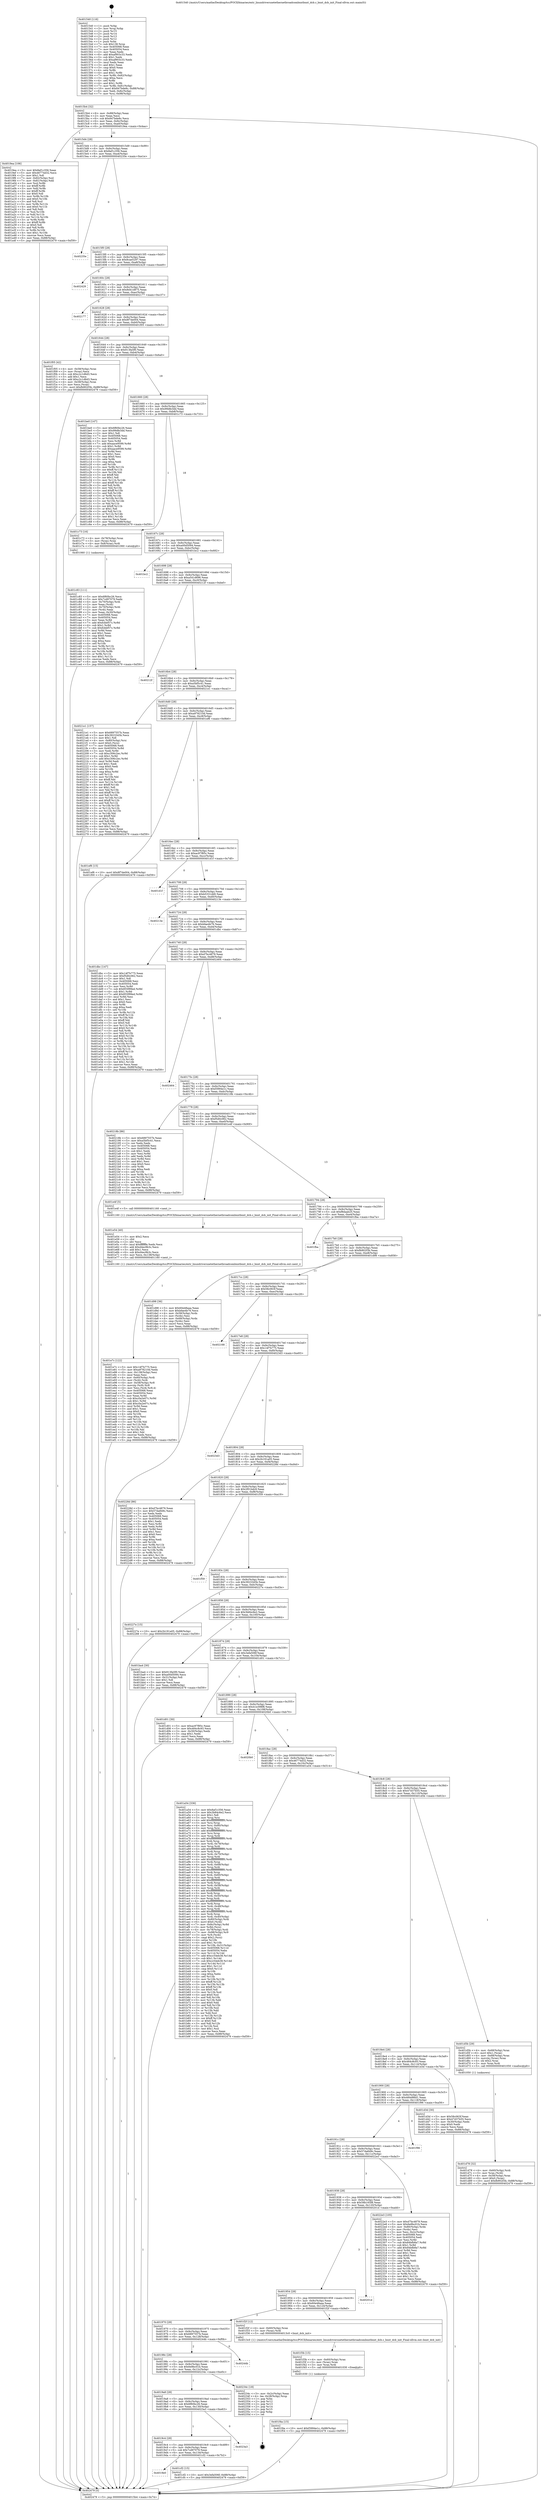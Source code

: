 digraph "0x401540" {
  label = "0x401540 (/mnt/c/Users/mathe/Desktop/tcc/POCII/binaries/extr_linuxdriversnetethernetbroadcombnxtbnxt_dcb.c_bnxt_dcb_init_Final-ollvm.out::main(0))"
  labelloc = "t"
  node[shape=record]

  Entry [label="",width=0.3,height=0.3,shape=circle,fillcolor=black,style=filled]
  "0x4015b4" [label="{
     0x4015b4 [32]\l
     | [instrs]\l
     &nbsp;&nbsp;0x4015b4 \<+6\>: mov -0x88(%rbp),%eax\l
     &nbsp;&nbsp;0x4015ba \<+2\>: mov %eax,%ecx\l
     &nbsp;&nbsp;0x4015bc \<+6\>: sub $0x847bde8c,%ecx\l
     &nbsp;&nbsp;0x4015c2 \<+6\>: mov %eax,-0x9c(%rbp)\l
     &nbsp;&nbsp;0x4015c8 \<+6\>: mov %ecx,-0xa0(%rbp)\l
     &nbsp;&nbsp;0x4015ce \<+6\>: je 00000000004019ea \<main+0x4aa\>\l
  }"]
  "0x4019ea" [label="{
     0x4019ea [106]\l
     | [instrs]\l
     &nbsp;&nbsp;0x4019ea \<+5\>: mov $0x8af1c356,%eax\l
     &nbsp;&nbsp;0x4019ef \<+5\>: mov $0x46774d32,%ecx\l
     &nbsp;&nbsp;0x4019f4 \<+2\>: mov $0x1,%dl\l
     &nbsp;&nbsp;0x4019f6 \<+7\>: mov -0x82(%rbp),%sil\l
     &nbsp;&nbsp;0x4019fd \<+7\>: mov -0x81(%rbp),%dil\l
     &nbsp;&nbsp;0x401a04 \<+3\>: mov %sil,%r8b\l
     &nbsp;&nbsp;0x401a07 \<+4\>: xor $0xff,%r8b\l
     &nbsp;&nbsp;0x401a0b \<+3\>: mov %dil,%r9b\l
     &nbsp;&nbsp;0x401a0e \<+4\>: xor $0xff,%r9b\l
     &nbsp;&nbsp;0x401a12 \<+3\>: xor $0x0,%dl\l
     &nbsp;&nbsp;0x401a15 \<+3\>: mov %r8b,%r10b\l
     &nbsp;&nbsp;0x401a18 \<+4\>: and $0x0,%r10b\l
     &nbsp;&nbsp;0x401a1c \<+3\>: and %dl,%sil\l
     &nbsp;&nbsp;0x401a1f \<+3\>: mov %r9b,%r11b\l
     &nbsp;&nbsp;0x401a22 \<+4\>: and $0x0,%r11b\l
     &nbsp;&nbsp;0x401a26 \<+3\>: and %dl,%dil\l
     &nbsp;&nbsp;0x401a29 \<+3\>: or %sil,%r10b\l
     &nbsp;&nbsp;0x401a2c \<+3\>: or %dil,%r11b\l
     &nbsp;&nbsp;0x401a2f \<+3\>: xor %r11b,%r10b\l
     &nbsp;&nbsp;0x401a32 \<+3\>: or %r9b,%r8b\l
     &nbsp;&nbsp;0x401a35 \<+4\>: xor $0xff,%r8b\l
     &nbsp;&nbsp;0x401a39 \<+3\>: or $0x0,%dl\l
     &nbsp;&nbsp;0x401a3c \<+3\>: and %dl,%r8b\l
     &nbsp;&nbsp;0x401a3f \<+3\>: or %r8b,%r10b\l
     &nbsp;&nbsp;0x401a42 \<+4\>: test $0x1,%r10b\l
     &nbsp;&nbsp;0x401a46 \<+3\>: cmovne %ecx,%eax\l
     &nbsp;&nbsp;0x401a49 \<+6\>: mov %eax,-0x88(%rbp)\l
     &nbsp;&nbsp;0x401a4f \<+5\>: jmp 0000000000402479 \<main+0xf39\>\l
  }"]
  "0x4015d4" [label="{
     0x4015d4 [28]\l
     | [instrs]\l
     &nbsp;&nbsp;0x4015d4 \<+5\>: jmp 00000000004015d9 \<main+0x99\>\l
     &nbsp;&nbsp;0x4015d9 \<+6\>: mov -0x9c(%rbp),%eax\l
     &nbsp;&nbsp;0x4015df \<+5\>: sub $0x8af1c356,%eax\l
     &nbsp;&nbsp;0x4015e4 \<+6\>: mov %eax,-0xa4(%rbp)\l
     &nbsp;&nbsp;0x4015ea \<+6\>: je 000000000040235e \<main+0xe1e\>\l
  }"]
  "0x402479" [label="{
     0x402479 [5]\l
     | [instrs]\l
     &nbsp;&nbsp;0x402479 \<+5\>: jmp 00000000004015b4 \<main+0x74\>\l
  }"]
  "0x401540" [label="{
     0x401540 [116]\l
     | [instrs]\l
     &nbsp;&nbsp;0x401540 \<+1\>: push %rbp\l
     &nbsp;&nbsp;0x401541 \<+3\>: mov %rsp,%rbp\l
     &nbsp;&nbsp;0x401544 \<+2\>: push %r15\l
     &nbsp;&nbsp;0x401546 \<+2\>: push %r14\l
     &nbsp;&nbsp;0x401548 \<+2\>: push %r13\l
     &nbsp;&nbsp;0x40154a \<+2\>: push %r12\l
     &nbsp;&nbsp;0x40154c \<+1\>: push %rbx\l
     &nbsp;&nbsp;0x40154d \<+7\>: sub $0x138,%rsp\l
     &nbsp;&nbsp;0x401554 \<+7\>: mov 0x405068,%eax\l
     &nbsp;&nbsp;0x40155b \<+7\>: mov 0x405054,%ecx\l
     &nbsp;&nbsp;0x401562 \<+2\>: mov %eax,%edx\l
     &nbsp;&nbsp;0x401564 \<+6\>: add $0xaf903c33,%edx\l
     &nbsp;&nbsp;0x40156a \<+3\>: sub $0x1,%edx\l
     &nbsp;&nbsp;0x40156d \<+6\>: sub $0xaf903c33,%edx\l
     &nbsp;&nbsp;0x401573 \<+3\>: imul %edx,%eax\l
     &nbsp;&nbsp;0x401576 \<+3\>: and $0x1,%eax\l
     &nbsp;&nbsp;0x401579 \<+3\>: cmp $0x0,%eax\l
     &nbsp;&nbsp;0x40157c \<+4\>: sete %r8b\l
     &nbsp;&nbsp;0x401580 \<+4\>: and $0x1,%r8b\l
     &nbsp;&nbsp;0x401584 \<+7\>: mov %r8b,-0x82(%rbp)\l
     &nbsp;&nbsp;0x40158b \<+3\>: cmp $0xa,%ecx\l
     &nbsp;&nbsp;0x40158e \<+4\>: setl %r8b\l
     &nbsp;&nbsp;0x401592 \<+4\>: and $0x1,%r8b\l
     &nbsp;&nbsp;0x401596 \<+7\>: mov %r8b,-0x81(%rbp)\l
     &nbsp;&nbsp;0x40159d \<+10\>: movl $0x847bde8c,-0x88(%rbp)\l
     &nbsp;&nbsp;0x4015a7 \<+6\>: mov %edi,-0x8c(%rbp)\l
     &nbsp;&nbsp;0x4015ad \<+7\>: mov %rsi,-0x98(%rbp)\l
  }"]
  Exit [label="",width=0.3,height=0.3,shape=circle,fillcolor=black,style=filled,peripheries=2]
  "0x40235e" [label="{
     0x40235e\l
  }", style=dashed]
  "0x4015f0" [label="{
     0x4015f0 [28]\l
     | [instrs]\l
     &nbsp;&nbsp;0x4015f0 \<+5\>: jmp 00000000004015f5 \<main+0xb5\>\l
     &nbsp;&nbsp;0x4015f5 \<+6\>: mov -0x9c(%rbp),%eax\l
     &nbsp;&nbsp;0x4015fb \<+5\>: sub $0x8cae5297,%eax\l
     &nbsp;&nbsp;0x401600 \<+6\>: mov %eax,-0xa8(%rbp)\l
     &nbsp;&nbsp;0x401606 \<+6\>: je 0000000000402429 \<main+0xee9\>\l
  }"]
  "0x401f4a" [label="{
     0x401f4a [15]\l
     | [instrs]\l
     &nbsp;&nbsp;0x401f4a \<+10\>: movl $0xf3994e1c,-0x88(%rbp)\l
     &nbsp;&nbsp;0x401f54 \<+5\>: jmp 0000000000402479 \<main+0xf39\>\l
  }"]
  "0x402429" [label="{
     0x402429\l
  }", style=dashed]
  "0x40160c" [label="{
     0x40160c [28]\l
     | [instrs]\l
     &nbsp;&nbsp;0x40160c \<+5\>: jmp 0000000000401611 \<main+0xd1\>\l
     &nbsp;&nbsp;0x401611 \<+6\>: mov -0x9c(%rbp),%eax\l
     &nbsp;&nbsp;0x401617 \<+5\>: sub $0x8d41d875,%eax\l
     &nbsp;&nbsp;0x40161c \<+6\>: mov %eax,-0xac(%rbp)\l
     &nbsp;&nbsp;0x401622 \<+6\>: je 0000000000402177 \<main+0xc37\>\l
  }"]
  "0x401f3b" [label="{
     0x401f3b [15]\l
     | [instrs]\l
     &nbsp;&nbsp;0x401f3b \<+4\>: mov -0x60(%rbp),%rax\l
     &nbsp;&nbsp;0x401f3f \<+3\>: mov (%rax),%rax\l
     &nbsp;&nbsp;0x401f42 \<+3\>: mov %rax,%rdi\l
     &nbsp;&nbsp;0x401f45 \<+5\>: call 0000000000401030 \<free@plt\>\l
     | [calls]\l
     &nbsp;&nbsp;0x401030 \{1\} (unknown)\l
  }"]
  "0x402177" [label="{
     0x402177\l
  }", style=dashed]
  "0x401628" [label="{
     0x401628 [28]\l
     | [instrs]\l
     &nbsp;&nbsp;0x401628 \<+5\>: jmp 000000000040162d \<main+0xed\>\l
     &nbsp;&nbsp;0x40162d \<+6\>: mov -0x9c(%rbp),%eax\l
     &nbsp;&nbsp;0x401633 \<+5\>: sub $0x8f7de004,%eax\l
     &nbsp;&nbsp;0x401638 \<+6\>: mov %eax,-0xb0(%rbp)\l
     &nbsp;&nbsp;0x40163e \<+6\>: je 0000000000401f05 \<main+0x9c5\>\l
  }"]
  "0x401e7c" [label="{
     0x401e7c [122]\l
     | [instrs]\l
     &nbsp;&nbsp;0x401e7c \<+5\>: mov $0x14f7b775,%ecx\l
     &nbsp;&nbsp;0x401e81 \<+5\>: mov $0xa978210d,%edx\l
     &nbsp;&nbsp;0x401e86 \<+6\>: mov -0x138(%rbp),%esi\l
     &nbsp;&nbsp;0x401e8c \<+3\>: imul %eax,%esi\l
     &nbsp;&nbsp;0x401e8f \<+4\>: mov -0x60(%rbp),%rdi\l
     &nbsp;&nbsp;0x401e93 \<+3\>: mov (%rdi),%rdi\l
     &nbsp;&nbsp;0x401e96 \<+4\>: mov -0x58(%rbp),%r8\l
     &nbsp;&nbsp;0x401e9a \<+3\>: movslq (%r8),%r8\l
     &nbsp;&nbsp;0x401e9d \<+4\>: mov %esi,(%rdi,%r8,4)\l
     &nbsp;&nbsp;0x401ea1 \<+7\>: mov 0x405068,%eax\l
     &nbsp;&nbsp;0x401ea8 \<+7\>: mov 0x405054,%esi\l
     &nbsp;&nbsp;0x401eaf \<+3\>: mov %eax,%r9d\l
     &nbsp;&nbsp;0x401eb2 \<+7\>: sub $0xc0a2e07c,%r9d\l
     &nbsp;&nbsp;0x401eb9 \<+4\>: sub $0x1,%r9d\l
     &nbsp;&nbsp;0x401ebd \<+7\>: add $0xc0a2e07c,%r9d\l
     &nbsp;&nbsp;0x401ec4 \<+4\>: imul %r9d,%eax\l
     &nbsp;&nbsp;0x401ec8 \<+3\>: and $0x1,%eax\l
     &nbsp;&nbsp;0x401ecb \<+3\>: cmp $0x0,%eax\l
     &nbsp;&nbsp;0x401ece \<+4\>: sete %r10b\l
     &nbsp;&nbsp;0x401ed2 \<+3\>: cmp $0xa,%esi\l
     &nbsp;&nbsp;0x401ed5 \<+4\>: setl %r11b\l
     &nbsp;&nbsp;0x401ed9 \<+3\>: mov %r10b,%bl\l
     &nbsp;&nbsp;0x401edc \<+3\>: and %r11b,%bl\l
     &nbsp;&nbsp;0x401edf \<+3\>: xor %r11b,%r10b\l
     &nbsp;&nbsp;0x401ee2 \<+3\>: or %r10b,%bl\l
     &nbsp;&nbsp;0x401ee5 \<+3\>: test $0x1,%bl\l
     &nbsp;&nbsp;0x401ee8 \<+3\>: cmovne %edx,%ecx\l
     &nbsp;&nbsp;0x401eeb \<+6\>: mov %ecx,-0x88(%rbp)\l
     &nbsp;&nbsp;0x401ef1 \<+5\>: jmp 0000000000402479 \<main+0xf39\>\l
  }"]
  "0x401f05" [label="{
     0x401f05 [42]\l
     | [instrs]\l
     &nbsp;&nbsp;0x401f05 \<+4\>: mov -0x58(%rbp),%rax\l
     &nbsp;&nbsp;0x401f09 \<+2\>: mov (%rax),%ecx\l
     &nbsp;&nbsp;0x401f0b \<+6\>: sub $0xc2c1d6d3,%ecx\l
     &nbsp;&nbsp;0x401f11 \<+3\>: add $0x1,%ecx\l
     &nbsp;&nbsp;0x401f14 \<+6\>: add $0xc2c1d6d3,%ecx\l
     &nbsp;&nbsp;0x401f1a \<+4\>: mov -0x58(%rbp),%rax\l
     &nbsp;&nbsp;0x401f1e \<+2\>: mov %ecx,(%rax)\l
     &nbsp;&nbsp;0x401f20 \<+10\>: movl $0xfb902f3b,-0x88(%rbp)\l
     &nbsp;&nbsp;0x401f2a \<+5\>: jmp 0000000000402479 \<main+0xf39\>\l
  }"]
  "0x401644" [label="{
     0x401644 [28]\l
     | [instrs]\l
     &nbsp;&nbsp;0x401644 \<+5\>: jmp 0000000000401649 \<main+0x109\>\l
     &nbsp;&nbsp;0x401649 \<+6\>: mov -0x9c(%rbp),%eax\l
     &nbsp;&nbsp;0x40164f \<+5\>: sub $0x913fa5f0,%eax\l
     &nbsp;&nbsp;0x401654 \<+6\>: mov %eax,-0xb4(%rbp)\l
     &nbsp;&nbsp;0x40165a \<+6\>: je 0000000000401be0 \<main+0x6a0\>\l
  }"]
  "0x401e54" [label="{
     0x401e54 [40]\l
     | [instrs]\l
     &nbsp;&nbsp;0x401e54 \<+5\>: mov $0x2,%ecx\l
     &nbsp;&nbsp;0x401e59 \<+1\>: cltd\l
     &nbsp;&nbsp;0x401e5a \<+2\>: idiv %ecx\l
     &nbsp;&nbsp;0x401e5c \<+6\>: imul $0xfffffffe,%edx,%ecx\l
     &nbsp;&nbsp;0x401e62 \<+6\>: add $0xd4ec9b3c,%ecx\l
     &nbsp;&nbsp;0x401e68 \<+3\>: add $0x1,%ecx\l
     &nbsp;&nbsp;0x401e6b \<+6\>: sub $0xd4ec9b3c,%ecx\l
     &nbsp;&nbsp;0x401e71 \<+6\>: mov %ecx,-0x138(%rbp)\l
     &nbsp;&nbsp;0x401e77 \<+5\>: call 0000000000401160 \<next_i\>\l
     | [calls]\l
     &nbsp;&nbsp;0x401160 \{1\} (/mnt/c/Users/mathe/Desktop/tcc/POCII/binaries/extr_linuxdriversnetethernetbroadcombnxtbnxt_dcb.c_bnxt_dcb_init_Final-ollvm.out::next_i)\l
  }"]
  "0x401be0" [label="{
     0x401be0 [147]\l
     | [instrs]\l
     &nbsp;&nbsp;0x401be0 \<+5\>: mov $0x6f60bc26,%eax\l
     &nbsp;&nbsp;0x401be5 \<+5\>: mov $0x99dfe3dd,%ecx\l
     &nbsp;&nbsp;0x401bea \<+2\>: mov $0x1,%dl\l
     &nbsp;&nbsp;0x401bec \<+7\>: mov 0x405068,%esi\l
     &nbsp;&nbsp;0x401bf3 \<+7\>: mov 0x405054,%edi\l
     &nbsp;&nbsp;0x401bfa \<+3\>: mov %esi,%r8d\l
     &nbsp;&nbsp;0x401bfd \<+7\>: add $0xaace9599,%r8d\l
     &nbsp;&nbsp;0x401c04 \<+4\>: sub $0x1,%r8d\l
     &nbsp;&nbsp;0x401c08 \<+7\>: sub $0xaace9599,%r8d\l
     &nbsp;&nbsp;0x401c0f \<+4\>: imul %r8d,%esi\l
     &nbsp;&nbsp;0x401c13 \<+3\>: and $0x1,%esi\l
     &nbsp;&nbsp;0x401c16 \<+3\>: cmp $0x0,%esi\l
     &nbsp;&nbsp;0x401c19 \<+4\>: sete %r9b\l
     &nbsp;&nbsp;0x401c1d \<+3\>: cmp $0xa,%edi\l
     &nbsp;&nbsp;0x401c20 \<+4\>: setl %r10b\l
     &nbsp;&nbsp;0x401c24 \<+3\>: mov %r9b,%r11b\l
     &nbsp;&nbsp;0x401c27 \<+4\>: xor $0xff,%r11b\l
     &nbsp;&nbsp;0x401c2b \<+3\>: mov %r10b,%bl\l
     &nbsp;&nbsp;0x401c2e \<+3\>: xor $0xff,%bl\l
     &nbsp;&nbsp;0x401c31 \<+3\>: xor $0x1,%dl\l
     &nbsp;&nbsp;0x401c34 \<+3\>: mov %r11b,%r14b\l
     &nbsp;&nbsp;0x401c37 \<+4\>: and $0xff,%r14b\l
     &nbsp;&nbsp;0x401c3b \<+3\>: and %dl,%r9b\l
     &nbsp;&nbsp;0x401c3e \<+3\>: mov %bl,%r15b\l
     &nbsp;&nbsp;0x401c41 \<+4\>: and $0xff,%r15b\l
     &nbsp;&nbsp;0x401c45 \<+3\>: and %dl,%r10b\l
     &nbsp;&nbsp;0x401c48 \<+3\>: or %r9b,%r14b\l
     &nbsp;&nbsp;0x401c4b \<+3\>: or %r10b,%r15b\l
     &nbsp;&nbsp;0x401c4e \<+3\>: xor %r15b,%r14b\l
     &nbsp;&nbsp;0x401c51 \<+3\>: or %bl,%r11b\l
     &nbsp;&nbsp;0x401c54 \<+4\>: xor $0xff,%r11b\l
     &nbsp;&nbsp;0x401c58 \<+3\>: or $0x1,%dl\l
     &nbsp;&nbsp;0x401c5b \<+3\>: and %dl,%r11b\l
     &nbsp;&nbsp;0x401c5e \<+3\>: or %r11b,%r14b\l
     &nbsp;&nbsp;0x401c61 \<+4\>: test $0x1,%r14b\l
     &nbsp;&nbsp;0x401c65 \<+3\>: cmovne %ecx,%eax\l
     &nbsp;&nbsp;0x401c68 \<+6\>: mov %eax,-0x88(%rbp)\l
     &nbsp;&nbsp;0x401c6e \<+5\>: jmp 0000000000402479 \<main+0xf39\>\l
  }"]
  "0x401660" [label="{
     0x401660 [28]\l
     | [instrs]\l
     &nbsp;&nbsp;0x401660 \<+5\>: jmp 0000000000401665 \<main+0x125\>\l
     &nbsp;&nbsp;0x401665 \<+6\>: mov -0x9c(%rbp),%eax\l
     &nbsp;&nbsp;0x40166b \<+5\>: sub $0x99dfe3dd,%eax\l
     &nbsp;&nbsp;0x401670 \<+6\>: mov %eax,-0xb8(%rbp)\l
     &nbsp;&nbsp;0x401676 \<+6\>: je 0000000000401c73 \<main+0x733\>\l
  }"]
  "0x401d78" [label="{
     0x401d78 [32]\l
     | [instrs]\l
     &nbsp;&nbsp;0x401d78 \<+4\>: mov -0x60(%rbp),%rdi\l
     &nbsp;&nbsp;0x401d7c \<+3\>: mov %rax,(%rdi)\l
     &nbsp;&nbsp;0x401d7f \<+4\>: mov -0x58(%rbp),%rax\l
     &nbsp;&nbsp;0x401d83 \<+6\>: movl $0x0,(%rax)\l
     &nbsp;&nbsp;0x401d89 \<+10\>: movl $0xfb902f3b,-0x88(%rbp)\l
     &nbsp;&nbsp;0x401d93 \<+5\>: jmp 0000000000402479 \<main+0xf39\>\l
  }"]
  "0x401c73" [label="{
     0x401c73 [16]\l
     | [instrs]\l
     &nbsp;&nbsp;0x401c73 \<+4\>: mov -0x78(%rbp),%rax\l
     &nbsp;&nbsp;0x401c77 \<+3\>: mov (%rax),%rax\l
     &nbsp;&nbsp;0x401c7a \<+4\>: mov 0x8(%rax),%rdi\l
     &nbsp;&nbsp;0x401c7e \<+5\>: call 0000000000401060 \<atoi@plt\>\l
     | [calls]\l
     &nbsp;&nbsp;0x401060 \{1\} (unknown)\l
  }"]
  "0x40167c" [label="{
     0x40167c [28]\l
     | [instrs]\l
     &nbsp;&nbsp;0x40167c \<+5\>: jmp 0000000000401681 \<main+0x141\>\l
     &nbsp;&nbsp;0x401681 \<+6\>: mov -0x9c(%rbp),%eax\l
     &nbsp;&nbsp;0x401687 \<+5\>: sub $0xa00d5094,%eax\l
     &nbsp;&nbsp;0x40168c \<+6\>: mov %eax,-0xbc(%rbp)\l
     &nbsp;&nbsp;0x401692 \<+6\>: je 0000000000401bc2 \<main+0x682\>\l
  }"]
  "0x4019e0" [label="{
     0x4019e0\l
  }", style=dashed]
  "0x401bc2" [label="{
     0x401bc2\l
  }", style=dashed]
  "0x401698" [label="{
     0x401698 [28]\l
     | [instrs]\l
     &nbsp;&nbsp;0x401698 \<+5\>: jmp 000000000040169d \<main+0x15d\>\l
     &nbsp;&nbsp;0x40169d \<+6\>: mov -0x9c(%rbp),%eax\l
     &nbsp;&nbsp;0x4016a3 \<+5\>: sub $0xa541d696,%eax\l
     &nbsp;&nbsp;0x4016a8 \<+6\>: mov %eax,-0xc0(%rbp)\l
     &nbsp;&nbsp;0x4016ae \<+6\>: je 000000000040212f \<main+0xbef\>\l
  }"]
  "0x401cf2" [label="{
     0x401cf2 [15]\l
     | [instrs]\l
     &nbsp;&nbsp;0x401cf2 \<+10\>: movl $0x3efa506f,-0x88(%rbp)\l
     &nbsp;&nbsp;0x401cfc \<+5\>: jmp 0000000000402479 \<main+0xf39\>\l
  }"]
  "0x40212f" [label="{
     0x40212f\l
  }", style=dashed]
  "0x4016b4" [label="{
     0x4016b4 [28]\l
     | [instrs]\l
     &nbsp;&nbsp;0x4016b4 \<+5\>: jmp 00000000004016b9 \<main+0x179\>\l
     &nbsp;&nbsp;0x4016b9 \<+6\>: mov -0x9c(%rbp),%eax\l
     &nbsp;&nbsp;0x4016bf \<+5\>: sub $0xa5bf5c41,%eax\l
     &nbsp;&nbsp;0x4016c4 \<+6\>: mov %eax,-0xc4(%rbp)\l
     &nbsp;&nbsp;0x4016ca \<+6\>: je 00000000004021e1 \<main+0xca1\>\l
  }"]
  "0x4019c4" [label="{
     0x4019c4 [28]\l
     | [instrs]\l
     &nbsp;&nbsp;0x4019c4 \<+5\>: jmp 00000000004019c9 \<main+0x489\>\l
     &nbsp;&nbsp;0x4019c9 \<+6\>: mov -0x9c(%rbp),%eax\l
     &nbsp;&nbsp;0x4019cf \<+5\>: sub $0x7cd97079,%eax\l
     &nbsp;&nbsp;0x4019d4 \<+6\>: mov %eax,-0x134(%rbp)\l
     &nbsp;&nbsp;0x4019da \<+6\>: je 0000000000401cf2 \<main+0x7b2\>\l
  }"]
  "0x4021e1" [label="{
     0x4021e1 [157]\l
     | [instrs]\l
     &nbsp;&nbsp;0x4021e1 \<+5\>: mov $0x6897557b,%eax\l
     &nbsp;&nbsp;0x4021e6 \<+5\>: mov $0x3923345b,%ecx\l
     &nbsp;&nbsp;0x4021eb \<+2\>: mov $0x1,%dl\l
     &nbsp;&nbsp;0x4021ed \<+4\>: mov -0x80(%rbp),%rsi\l
     &nbsp;&nbsp;0x4021f1 \<+6\>: movl $0x0,(%rsi)\l
     &nbsp;&nbsp;0x4021f7 \<+7\>: mov 0x405068,%edi\l
     &nbsp;&nbsp;0x4021fe \<+8\>: mov 0x405054,%r8d\l
     &nbsp;&nbsp;0x402206 \<+3\>: mov %edi,%r9d\l
     &nbsp;&nbsp;0x402209 \<+7\>: sub $0xc306c2ec,%r9d\l
     &nbsp;&nbsp;0x402210 \<+4\>: sub $0x1,%r9d\l
     &nbsp;&nbsp;0x402214 \<+7\>: add $0xc306c2ec,%r9d\l
     &nbsp;&nbsp;0x40221b \<+4\>: imul %r9d,%edi\l
     &nbsp;&nbsp;0x40221f \<+3\>: and $0x1,%edi\l
     &nbsp;&nbsp;0x402222 \<+3\>: cmp $0x0,%edi\l
     &nbsp;&nbsp;0x402225 \<+4\>: sete %r10b\l
     &nbsp;&nbsp;0x402229 \<+4\>: cmp $0xa,%r8d\l
     &nbsp;&nbsp;0x40222d \<+4\>: setl %r11b\l
     &nbsp;&nbsp;0x402231 \<+3\>: mov %r10b,%bl\l
     &nbsp;&nbsp;0x402234 \<+3\>: xor $0xff,%bl\l
     &nbsp;&nbsp;0x402237 \<+3\>: mov %r11b,%r14b\l
     &nbsp;&nbsp;0x40223a \<+4\>: xor $0xff,%r14b\l
     &nbsp;&nbsp;0x40223e \<+3\>: xor $0x1,%dl\l
     &nbsp;&nbsp;0x402241 \<+3\>: mov %bl,%r15b\l
     &nbsp;&nbsp;0x402244 \<+4\>: and $0xff,%r15b\l
     &nbsp;&nbsp;0x402248 \<+3\>: and %dl,%r10b\l
     &nbsp;&nbsp;0x40224b \<+3\>: mov %r14b,%r12b\l
     &nbsp;&nbsp;0x40224e \<+4\>: and $0xff,%r12b\l
     &nbsp;&nbsp;0x402252 \<+3\>: and %dl,%r11b\l
     &nbsp;&nbsp;0x402255 \<+3\>: or %r10b,%r15b\l
     &nbsp;&nbsp;0x402258 \<+3\>: or %r11b,%r12b\l
     &nbsp;&nbsp;0x40225b \<+3\>: xor %r12b,%r15b\l
     &nbsp;&nbsp;0x40225e \<+3\>: or %r14b,%bl\l
     &nbsp;&nbsp;0x402261 \<+3\>: xor $0xff,%bl\l
     &nbsp;&nbsp;0x402264 \<+3\>: or $0x1,%dl\l
     &nbsp;&nbsp;0x402267 \<+2\>: and %dl,%bl\l
     &nbsp;&nbsp;0x402269 \<+3\>: or %bl,%r15b\l
     &nbsp;&nbsp;0x40226c \<+4\>: test $0x1,%r15b\l
     &nbsp;&nbsp;0x402270 \<+3\>: cmovne %ecx,%eax\l
     &nbsp;&nbsp;0x402273 \<+6\>: mov %eax,-0x88(%rbp)\l
     &nbsp;&nbsp;0x402279 \<+5\>: jmp 0000000000402479 \<main+0xf39\>\l
  }"]
  "0x4016d0" [label="{
     0x4016d0 [28]\l
     | [instrs]\l
     &nbsp;&nbsp;0x4016d0 \<+5\>: jmp 00000000004016d5 \<main+0x195\>\l
     &nbsp;&nbsp;0x4016d5 \<+6\>: mov -0x9c(%rbp),%eax\l
     &nbsp;&nbsp;0x4016db \<+5\>: sub $0xa978210d,%eax\l
     &nbsp;&nbsp;0x4016e0 \<+6\>: mov %eax,-0xc8(%rbp)\l
     &nbsp;&nbsp;0x4016e6 \<+6\>: je 0000000000401ef6 \<main+0x9b6\>\l
  }"]
  "0x4023a3" [label="{
     0x4023a3\l
  }", style=dashed]
  "0x401ef6" [label="{
     0x401ef6 [15]\l
     | [instrs]\l
     &nbsp;&nbsp;0x401ef6 \<+10\>: movl $0x8f7de004,-0x88(%rbp)\l
     &nbsp;&nbsp;0x401f00 \<+5\>: jmp 0000000000402479 \<main+0xf39\>\l
  }"]
  "0x4016ec" [label="{
     0x4016ec [28]\l
     | [instrs]\l
     &nbsp;&nbsp;0x4016ec \<+5\>: jmp 00000000004016f1 \<main+0x1b1\>\l
     &nbsp;&nbsp;0x4016f1 \<+6\>: mov -0x9c(%rbp),%eax\l
     &nbsp;&nbsp;0x4016f7 \<+5\>: sub $0xac97f85c,%eax\l
     &nbsp;&nbsp;0x4016fc \<+6\>: mov %eax,-0xcc(%rbp)\l
     &nbsp;&nbsp;0x401702 \<+6\>: je 0000000000401d1f \<main+0x7df\>\l
  }"]
  "0x4019a8" [label="{
     0x4019a8 [28]\l
     | [instrs]\l
     &nbsp;&nbsp;0x4019a8 \<+5\>: jmp 00000000004019ad \<main+0x46d\>\l
     &nbsp;&nbsp;0x4019ad \<+6\>: mov -0x9c(%rbp),%eax\l
     &nbsp;&nbsp;0x4019b3 \<+5\>: sub $0x6f60bc26,%eax\l
     &nbsp;&nbsp;0x4019b8 \<+6\>: mov %eax,-0x130(%rbp)\l
     &nbsp;&nbsp;0x4019be \<+6\>: je 00000000004023a3 \<main+0xe63\>\l
  }"]
  "0x401d1f" [label="{
     0x401d1f\l
  }", style=dashed]
  "0x401708" [label="{
     0x401708 [28]\l
     | [instrs]\l
     &nbsp;&nbsp;0x401708 \<+5\>: jmp 000000000040170d \<main+0x1cd\>\l
     &nbsp;&nbsp;0x40170d \<+6\>: mov -0x9c(%rbp),%eax\l
     &nbsp;&nbsp;0x401713 \<+5\>: sub $0xb5331dd0,%eax\l
     &nbsp;&nbsp;0x401718 \<+6\>: mov %eax,-0xd0(%rbp)\l
     &nbsp;&nbsp;0x40171e \<+6\>: je 000000000040213e \<main+0xbfe\>\l
  }"]
  "0x40234c" [label="{
     0x40234c [18]\l
     | [instrs]\l
     &nbsp;&nbsp;0x40234c \<+3\>: mov -0x2c(%rbp),%eax\l
     &nbsp;&nbsp;0x40234f \<+4\>: lea -0x28(%rbp),%rsp\l
     &nbsp;&nbsp;0x402353 \<+1\>: pop %rbx\l
     &nbsp;&nbsp;0x402354 \<+2\>: pop %r12\l
     &nbsp;&nbsp;0x402356 \<+2\>: pop %r13\l
     &nbsp;&nbsp;0x402358 \<+2\>: pop %r14\l
     &nbsp;&nbsp;0x40235a \<+2\>: pop %r15\l
     &nbsp;&nbsp;0x40235c \<+1\>: pop %rbp\l
     &nbsp;&nbsp;0x40235d \<+1\>: ret\l
  }"]
  "0x40213e" [label="{
     0x40213e\l
  }", style=dashed]
  "0x401724" [label="{
     0x401724 [28]\l
     | [instrs]\l
     &nbsp;&nbsp;0x401724 \<+5\>: jmp 0000000000401729 \<main+0x1e9\>\l
     &nbsp;&nbsp;0x401729 \<+6\>: mov -0x9c(%rbp),%eax\l
     &nbsp;&nbsp;0x40172f \<+5\>: sub $0xbfae4b76,%eax\l
     &nbsp;&nbsp;0x401734 \<+6\>: mov %eax,-0xd4(%rbp)\l
     &nbsp;&nbsp;0x40173a \<+6\>: je 0000000000401dbc \<main+0x87c\>\l
  }"]
  "0x40198c" [label="{
     0x40198c [28]\l
     | [instrs]\l
     &nbsp;&nbsp;0x40198c \<+5\>: jmp 0000000000401991 \<main+0x451\>\l
     &nbsp;&nbsp;0x401991 \<+6\>: mov -0x9c(%rbp),%eax\l
     &nbsp;&nbsp;0x401997 \<+5\>: sub $0x6e9bc01b,%eax\l
     &nbsp;&nbsp;0x40199c \<+6\>: mov %eax,-0x12c(%rbp)\l
     &nbsp;&nbsp;0x4019a2 \<+6\>: je 000000000040234c \<main+0xe0c\>\l
  }"]
  "0x401dbc" [label="{
     0x401dbc [147]\l
     | [instrs]\l
     &nbsp;&nbsp;0x401dbc \<+5\>: mov $0x14f7b775,%eax\l
     &nbsp;&nbsp;0x401dc1 \<+5\>: mov $0xf5d0c062,%ecx\l
     &nbsp;&nbsp;0x401dc6 \<+2\>: mov $0x1,%dl\l
     &nbsp;&nbsp;0x401dc8 \<+7\>: mov 0x405068,%esi\l
     &nbsp;&nbsp;0x401dcf \<+7\>: mov 0x405054,%edi\l
     &nbsp;&nbsp;0x401dd6 \<+3\>: mov %esi,%r8d\l
     &nbsp;&nbsp;0x401dd9 \<+7\>: sub $0x855f99ed,%r8d\l
     &nbsp;&nbsp;0x401de0 \<+4\>: sub $0x1,%r8d\l
     &nbsp;&nbsp;0x401de4 \<+7\>: add $0x855f99ed,%r8d\l
     &nbsp;&nbsp;0x401deb \<+4\>: imul %r8d,%esi\l
     &nbsp;&nbsp;0x401def \<+3\>: and $0x1,%esi\l
     &nbsp;&nbsp;0x401df2 \<+3\>: cmp $0x0,%esi\l
     &nbsp;&nbsp;0x401df5 \<+4\>: sete %r9b\l
     &nbsp;&nbsp;0x401df9 \<+3\>: cmp $0xa,%edi\l
     &nbsp;&nbsp;0x401dfc \<+4\>: setl %r10b\l
     &nbsp;&nbsp;0x401e00 \<+3\>: mov %r9b,%r11b\l
     &nbsp;&nbsp;0x401e03 \<+4\>: xor $0xff,%r11b\l
     &nbsp;&nbsp;0x401e07 \<+3\>: mov %r10b,%bl\l
     &nbsp;&nbsp;0x401e0a \<+3\>: xor $0xff,%bl\l
     &nbsp;&nbsp;0x401e0d \<+3\>: xor $0x0,%dl\l
     &nbsp;&nbsp;0x401e10 \<+3\>: mov %r11b,%r14b\l
     &nbsp;&nbsp;0x401e13 \<+4\>: and $0x0,%r14b\l
     &nbsp;&nbsp;0x401e17 \<+3\>: and %dl,%r9b\l
     &nbsp;&nbsp;0x401e1a \<+3\>: mov %bl,%r15b\l
     &nbsp;&nbsp;0x401e1d \<+4\>: and $0x0,%r15b\l
     &nbsp;&nbsp;0x401e21 \<+3\>: and %dl,%r10b\l
     &nbsp;&nbsp;0x401e24 \<+3\>: or %r9b,%r14b\l
     &nbsp;&nbsp;0x401e27 \<+3\>: or %r10b,%r15b\l
     &nbsp;&nbsp;0x401e2a \<+3\>: xor %r15b,%r14b\l
     &nbsp;&nbsp;0x401e2d \<+3\>: or %bl,%r11b\l
     &nbsp;&nbsp;0x401e30 \<+4\>: xor $0xff,%r11b\l
     &nbsp;&nbsp;0x401e34 \<+3\>: or $0x0,%dl\l
     &nbsp;&nbsp;0x401e37 \<+3\>: and %dl,%r11b\l
     &nbsp;&nbsp;0x401e3a \<+3\>: or %r11b,%r14b\l
     &nbsp;&nbsp;0x401e3d \<+4\>: test $0x1,%r14b\l
     &nbsp;&nbsp;0x401e41 \<+3\>: cmovne %ecx,%eax\l
     &nbsp;&nbsp;0x401e44 \<+6\>: mov %eax,-0x88(%rbp)\l
     &nbsp;&nbsp;0x401e4a \<+5\>: jmp 0000000000402479 \<main+0xf39\>\l
  }"]
  "0x401740" [label="{
     0x401740 [28]\l
     | [instrs]\l
     &nbsp;&nbsp;0x401740 \<+5\>: jmp 0000000000401745 \<main+0x205\>\l
     &nbsp;&nbsp;0x401745 \<+6\>: mov -0x9c(%rbp),%eax\l
     &nbsp;&nbsp;0x40174b \<+5\>: sub $0xd7bc4879,%eax\l
     &nbsp;&nbsp;0x401750 \<+6\>: mov %eax,-0xd8(%rbp)\l
     &nbsp;&nbsp;0x401756 \<+6\>: je 0000000000402464 \<main+0xf24\>\l
  }"]
  "0x40244b" [label="{
     0x40244b\l
  }", style=dashed]
  "0x402464" [label="{
     0x402464\l
  }", style=dashed]
  "0x40175c" [label="{
     0x40175c [28]\l
     | [instrs]\l
     &nbsp;&nbsp;0x40175c \<+5\>: jmp 0000000000401761 \<main+0x221\>\l
     &nbsp;&nbsp;0x401761 \<+6\>: mov -0x9c(%rbp),%eax\l
     &nbsp;&nbsp;0x401767 \<+5\>: sub $0xf3994e1c,%eax\l
     &nbsp;&nbsp;0x40176c \<+6\>: mov %eax,-0xdc(%rbp)\l
     &nbsp;&nbsp;0x401772 \<+6\>: je 000000000040218b \<main+0xc4b\>\l
  }"]
  "0x401970" [label="{
     0x401970 [28]\l
     | [instrs]\l
     &nbsp;&nbsp;0x401970 \<+5\>: jmp 0000000000401975 \<main+0x435\>\l
     &nbsp;&nbsp;0x401975 \<+6\>: mov -0x9c(%rbp),%eax\l
     &nbsp;&nbsp;0x40197b \<+5\>: sub $0x6897557b,%eax\l
     &nbsp;&nbsp;0x401980 \<+6\>: mov %eax,-0x128(%rbp)\l
     &nbsp;&nbsp;0x401986 \<+6\>: je 000000000040244b \<main+0xf0b\>\l
  }"]
  "0x40218b" [label="{
     0x40218b [86]\l
     | [instrs]\l
     &nbsp;&nbsp;0x40218b \<+5\>: mov $0x6897557b,%eax\l
     &nbsp;&nbsp;0x402190 \<+5\>: mov $0xa5bf5c41,%ecx\l
     &nbsp;&nbsp;0x402195 \<+2\>: xor %edx,%edx\l
     &nbsp;&nbsp;0x402197 \<+7\>: mov 0x405068,%esi\l
     &nbsp;&nbsp;0x40219e \<+7\>: mov 0x405054,%edi\l
     &nbsp;&nbsp;0x4021a5 \<+3\>: sub $0x1,%edx\l
     &nbsp;&nbsp;0x4021a8 \<+3\>: mov %esi,%r8d\l
     &nbsp;&nbsp;0x4021ab \<+3\>: add %edx,%r8d\l
     &nbsp;&nbsp;0x4021ae \<+4\>: imul %r8d,%esi\l
     &nbsp;&nbsp;0x4021b2 \<+3\>: and $0x1,%esi\l
     &nbsp;&nbsp;0x4021b5 \<+3\>: cmp $0x0,%esi\l
     &nbsp;&nbsp;0x4021b8 \<+4\>: sete %r9b\l
     &nbsp;&nbsp;0x4021bc \<+3\>: cmp $0xa,%edi\l
     &nbsp;&nbsp;0x4021bf \<+4\>: setl %r10b\l
     &nbsp;&nbsp;0x4021c3 \<+3\>: mov %r9b,%r11b\l
     &nbsp;&nbsp;0x4021c6 \<+3\>: and %r10b,%r11b\l
     &nbsp;&nbsp;0x4021c9 \<+3\>: xor %r10b,%r9b\l
     &nbsp;&nbsp;0x4021cc \<+3\>: or %r9b,%r11b\l
     &nbsp;&nbsp;0x4021cf \<+4\>: test $0x1,%r11b\l
     &nbsp;&nbsp;0x4021d3 \<+3\>: cmovne %ecx,%eax\l
     &nbsp;&nbsp;0x4021d6 \<+6\>: mov %eax,-0x88(%rbp)\l
     &nbsp;&nbsp;0x4021dc \<+5\>: jmp 0000000000402479 \<main+0xf39\>\l
  }"]
  "0x401778" [label="{
     0x401778 [28]\l
     | [instrs]\l
     &nbsp;&nbsp;0x401778 \<+5\>: jmp 000000000040177d \<main+0x23d\>\l
     &nbsp;&nbsp;0x40177d \<+6\>: mov -0x9c(%rbp),%eax\l
     &nbsp;&nbsp;0x401783 \<+5\>: sub $0xf5d0c062,%eax\l
     &nbsp;&nbsp;0x401788 \<+6\>: mov %eax,-0xe0(%rbp)\l
     &nbsp;&nbsp;0x40178e \<+6\>: je 0000000000401e4f \<main+0x90f\>\l
  }"]
  "0x401f2f" [label="{
     0x401f2f [12]\l
     | [instrs]\l
     &nbsp;&nbsp;0x401f2f \<+4\>: mov -0x60(%rbp),%rax\l
     &nbsp;&nbsp;0x401f33 \<+3\>: mov (%rax),%rdi\l
     &nbsp;&nbsp;0x401f36 \<+5\>: call 00000000004013c0 \<bnxt_dcb_init\>\l
     | [calls]\l
     &nbsp;&nbsp;0x4013c0 \{1\} (/mnt/c/Users/mathe/Desktop/tcc/POCII/binaries/extr_linuxdriversnetethernetbroadcombnxtbnxt_dcb.c_bnxt_dcb_init_Final-ollvm.out::bnxt_dcb_init)\l
  }"]
  "0x401e4f" [label="{
     0x401e4f [5]\l
     | [instrs]\l
     &nbsp;&nbsp;0x401e4f \<+5\>: call 0000000000401160 \<next_i\>\l
     | [calls]\l
     &nbsp;&nbsp;0x401160 \{1\} (/mnt/c/Users/mathe/Desktop/tcc/POCII/binaries/extr_linuxdriversnetethernetbroadcombnxtbnxt_dcb.c_bnxt_dcb_init_Final-ollvm.out::next_i)\l
  }"]
  "0x401794" [label="{
     0x401794 [28]\l
     | [instrs]\l
     &nbsp;&nbsp;0x401794 \<+5\>: jmp 0000000000401799 \<main+0x259\>\l
     &nbsp;&nbsp;0x401799 \<+6\>: mov -0x9c(%rbp),%eax\l
     &nbsp;&nbsp;0x40179f \<+5\>: sub $0xf8daab25,%eax\l
     &nbsp;&nbsp;0x4017a4 \<+6\>: mov %eax,-0xe4(%rbp)\l
     &nbsp;&nbsp;0x4017aa \<+6\>: je 0000000000401fba \<main+0xa7a\>\l
  }"]
  "0x401954" [label="{
     0x401954 [28]\l
     | [instrs]\l
     &nbsp;&nbsp;0x401954 \<+5\>: jmp 0000000000401959 \<main+0x419\>\l
     &nbsp;&nbsp;0x401959 \<+6\>: mov -0x9c(%rbp),%eax\l
     &nbsp;&nbsp;0x40195f \<+5\>: sub $0x60e48aaa,%eax\l
     &nbsp;&nbsp;0x401964 \<+6\>: mov %eax,-0x124(%rbp)\l
     &nbsp;&nbsp;0x40196a \<+6\>: je 0000000000401f2f \<main+0x9ef\>\l
  }"]
  "0x401fba" [label="{
     0x401fba\l
  }", style=dashed]
  "0x4017b0" [label="{
     0x4017b0 [28]\l
     | [instrs]\l
     &nbsp;&nbsp;0x4017b0 \<+5\>: jmp 00000000004017b5 \<main+0x275\>\l
     &nbsp;&nbsp;0x4017b5 \<+6\>: mov -0x9c(%rbp),%eax\l
     &nbsp;&nbsp;0x4017bb \<+5\>: sub $0xfb902f3b,%eax\l
     &nbsp;&nbsp;0x4017c0 \<+6\>: mov %eax,-0xe8(%rbp)\l
     &nbsp;&nbsp;0x4017c6 \<+6\>: je 0000000000401d98 \<main+0x858\>\l
  }"]
  "0x40201d" [label="{
     0x40201d\l
  }", style=dashed]
  "0x401d98" [label="{
     0x401d98 [36]\l
     | [instrs]\l
     &nbsp;&nbsp;0x401d98 \<+5\>: mov $0x60e48aaa,%eax\l
     &nbsp;&nbsp;0x401d9d \<+5\>: mov $0xbfae4b76,%ecx\l
     &nbsp;&nbsp;0x401da2 \<+4\>: mov -0x58(%rbp),%rdx\l
     &nbsp;&nbsp;0x401da6 \<+2\>: mov (%rdx),%esi\l
     &nbsp;&nbsp;0x401da8 \<+4\>: mov -0x68(%rbp),%rdx\l
     &nbsp;&nbsp;0x401dac \<+2\>: cmp (%rdx),%esi\l
     &nbsp;&nbsp;0x401dae \<+3\>: cmovl %ecx,%eax\l
     &nbsp;&nbsp;0x401db1 \<+6\>: mov %eax,-0x88(%rbp)\l
     &nbsp;&nbsp;0x401db7 \<+5\>: jmp 0000000000402479 \<main+0xf39\>\l
  }"]
  "0x4017cc" [label="{
     0x4017cc [28]\l
     | [instrs]\l
     &nbsp;&nbsp;0x4017cc \<+5\>: jmp 00000000004017d1 \<main+0x291\>\l
     &nbsp;&nbsp;0x4017d1 \<+6\>: mov -0x9c(%rbp),%eax\l
     &nbsp;&nbsp;0x4017d7 \<+5\>: sub $0x58c063f,%eax\l
     &nbsp;&nbsp;0x4017dc \<+6\>: mov %eax,-0xec(%rbp)\l
     &nbsp;&nbsp;0x4017e2 \<+6\>: je 0000000000402168 \<main+0xc28\>\l
  }"]
  "0x401938" [label="{
     0x401938 [28]\l
     | [instrs]\l
     &nbsp;&nbsp;0x401938 \<+5\>: jmp 000000000040193d \<main+0x3fd\>\l
     &nbsp;&nbsp;0x40193d \<+6\>: mov -0x9c(%rbp),%eax\l
     &nbsp;&nbsp;0x401943 \<+5\>: sub $0x58b165f8,%eax\l
     &nbsp;&nbsp;0x401948 \<+6\>: mov %eax,-0x120(%rbp)\l
     &nbsp;&nbsp;0x40194e \<+6\>: je 000000000040201d \<main+0xadd\>\l
  }"]
  "0x402168" [label="{
     0x402168\l
  }", style=dashed]
  "0x4017e8" [label="{
     0x4017e8 [28]\l
     | [instrs]\l
     &nbsp;&nbsp;0x4017e8 \<+5\>: jmp 00000000004017ed \<main+0x2ad\>\l
     &nbsp;&nbsp;0x4017ed \<+6\>: mov -0x9c(%rbp),%eax\l
     &nbsp;&nbsp;0x4017f3 \<+5\>: sub $0x14f7b775,%eax\l
     &nbsp;&nbsp;0x4017f8 \<+6\>: mov %eax,-0xf0(%rbp)\l
     &nbsp;&nbsp;0x4017fe \<+6\>: je 00000000004023d3 \<main+0xe93\>\l
  }"]
  "0x4022e3" [label="{
     0x4022e3 [105]\l
     | [instrs]\l
     &nbsp;&nbsp;0x4022e3 \<+5\>: mov $0xd7bc4879,%eax\l
     &nbsp;&nbsp;0x4022e8 \<+5\>: mov $0x6e9bc01b,%ecx\l
     &nbsp;&nbsp;0x4022ed \<+4\>: mov -0x80(%rbp),%rdx\l
     &nbsp;&nbsp;0x4022f1 \<+2\>: mov (%rdx),%esi\l
     &nbsp;&nbsp;0x4022f3 \<+3\>: mov %esi,-0x2c(%rbp)\l
     &nbsp;&nbsp;0x4022f6 \<+7\>: mov 0x405068,%esi\l
     &nbsp;&nbsp;0x4022fd \<+7\>: mov 0x405054,%edi\l
     &nbsp;&nbsp;0x402304 \<+3\>: mov %esi,%r8d\l
     &nbsp;&nbsp;0x402307 \<+7\>: sub $0x84bfb8a7,%r8d\l
     &nbsp;&nbsp;0x40230e \<+4\>: sub $0x1,%r8d\l
     &nbsp;&nbsp;0x402312 \<+7\>: add $0x84bfb8a7,%r8d\l
     &nbsp;&nbsp;0x402319 \<+4\>: imul %r8d,%esi\l
     &nbsp;&nbsp;0x40231d \<+3\>: and $0x1,%esi\l
     &nbsp;&nbsp;0x402320 \<+3\>: cmp $0x0,%esi\l
     &nbsp;&nbsp;0x402323 \<+4\>: sete %r9b\l
     &nbsp;&nbsp;0x402327 \<+3\>: cmp $0xa,%edi\l
     &nbsp;&nbsp;0x40232a \<+4\>: setl %r10b\l
     &nbsp;&nbsp;0x40232e \<+3\>: mov %r9b,%r11b\l
     &nbsp;&nbsp;0x402331 \<+3\>: and %r10b,%r11b\l
     &nbsp;&nbsp;0x402334 \<+3\>: xor %r10b,%r9b\l
     &nbsp;&nbsp;0x402337 \<+3\>: or %r9b,%r11b\l
     &nbsp;&nbsp;0x40233a \<+4\>: test $0x1,%r11b\l
     &nbsp;&nbsp;0x40233e \<+3\>: cmovne %ecx,%eax\l
     &nbsp;&nbsp;0x402341 \<+6\>: mov %eax,-0x88(%rbp)\l
     &nbsp;&nbsp;0x402347 \<+5\>: jmp 0000000000402479 \<main+0xf39\>\l
  }"]
  "0x4023d3" [label="{
     0x4023d3\l
  }", style=dashed]
  "0x401804" [label="{
     0x401804 [28]\l
     | [instrs]\l
     &nbsp;&nbsp;0x401804 \<+5\>: jmp 0000000000401809 \<main+0x2c9\>\l
     &nbsp;&nbsp;0x401809 \<+6\>: mov -0x9c(%rbp),%eax\l
     &nbsp;&nbsp;0x40180f \<+5\>: sub $0x2b191a05,%eax\l
     &nbsp;&nbsp;0x401814 \<+6\>: mov %eax,-0xf4(%rbp)\l
     &nbsp;&nbsp;0x40181a \<+6\>: je 000000000040228d \<main+0xd4d\>\l
  }"]
  "0x40191c" [label="{
     0x40191c [28]\l
     | [instrs]\l
     &nbsp;&nbsp;0x40191c \<+5\>: jmp 0000000000401921 \<main+0x3e1\>\l
     &nbsp;&nbsp;0x401921 \<+6\>: mov -0x9c(%rbp),%eax\l
     &nbsp;&nbsp;0x401927 \<+5\>: sub $0x57da849c,%eax\l
     &nbsp;&nbsp;0x40192c \<+6\>: mov %eax,-0x11c(%rbp)\l
     &nbsp;&nbsp;0x401932 \<+6\>: je 00000000004022e3 \<main+0xda3\>\l
  }"]
  "0x40228d" [label="{
     0x40228d [86]\l
     | [instrs]\l
     &nbsp;&nbsp;0x40228d \<+5\>: mov $0xd7bc4879,%eax\l
     &nbsp;&nbsp;0x402292 \<+5\>: mov $0x57da849c,%ecx\l
     &nbsp;&nbsp;0x402297 \<+2\>: xor %edx,%edx\l
     &nbsp;&nbsp;0x402299 \<+7\>: mov 0x405068,%esi\l
     &nbsp;&nbsp;0x4022a0 \<+7\>: mov 0x405054,%edi\l
     &nbsp;&nbsp;0x4022a7 \<+3\>: sub $0x1,%edx\l
     &nbsp;&nbsp;0x4022aa \<+3\>: mov %esi,%r8d\l
     &nbsp;&nbsp;0x4022ad \<+3\>: add %edx,%r8d\l
     &nbsp;&nbsp;0x4022b0 \<+4\>: imul %r8d,%esi\l
     &nbsp;&nbsp;0x4022b4 \<+3\>: and $0x1,%esi\l
     &nbsp;&nbsp;0x4022b7 \<+3\>: cmp $0x0,%esi\l
     &nbsp;&nbsp;0x4022ba \<+4\>: sete %r9b\l
     &nbsp;&nbsp;0x4022be \<+3\>: cmp $0xa,%edi\l
     &nbsp;&nbsp;0x4022c1 \<+4\>: setl %r10b\l
     &nbsp;&nbsp;0x4022c5 \<+3\>: mov %r9b,%r11b\l
     &nbsp;&nbsp;0x4022c8 \<+3\>: and %r10b,%r11b\l
     &nbsp;&nbsp;0x4022cb \<+3\>: xor %r10b,%r9b\l
     &nbsp;&nbsp;0x4022ce \<+3\>: or %r9b,%r11b\l
     &nbsp;&nbsp;0x4022d1 \<+4\>: test $0x1,%r11b\l
     &nbsp;&nbsp;0x4022d5 \<+3\>: cmovne %ecx,%eax\l
     &nbsp;&nbsp;0x4022d8 \<+6\>: mov %eax,-0x88(%rbp)\l
     &nbsp;&nbsp;0x4022de \<+5\>: jmp 0000000000402479 \<main+0xf39\>\l
  }"]
  "0x401820" [label="{
     0x401820 [28]\l
     | [instrs]\l
     &nbsp;&nbsp;0x401820 \<+5\>: jmp 0000000000401825 \<main+0x2e5\>\l
     &nbsp;&nbsp;0x401825 \<+6\>: mov -0x9c(%rbp),%eax\l
     &nbsp;&nbsp;0x40182b \<+5\>: sub $0x2f01bdc9,%eax\l
     &nbsp;&nbsp;0x401830 \<+6\>: mov %eax,-0xf8(%rbp)\l
     &nbsp;&nbsp;0x401836 \<+6\>: je 0000000000401f59 \<main+0xa19\>\l
  }"]
  "0x401f96" [label="{
     0x401f96\l
  }", style=dashed]
  "0x401f59" [label="{
     0x401f59\l
  }", style=dashed]
  "0x40183c" [label="{
     0x40183c [28]\l
     | [instrs]\l
     &nbsp;&nbsp;0x40183c \<+5\>: jmp 0000000000401841 \<main+0x301\>\l
     &nbsp;&nbsp;0x401841 \<+6\>: mov -0x9c(%rbp),%eax\l
     &nbsp;&nbsp;0x401847 \<+5\>: sub $0x3923345b,%eax\l
     &nbsp;&nbsp;0x40184c \<+6\>: mov %eax,-0xfc(%rbp)\l
     &nbsp;&nbsp;0x401852 \<+6\>: je 000000000040227e \<main+0xd3e\>\l
  }"]
  "0x401900" [label="{
     0x401900 [28]\l
     | [instrs]\l
     &nbsp;&nbsp;0x401900 \<+5\>: jmp 0000000000401905 \<main+0x3c5\>\l
     &nbsp;&nbsp;0x401905 \<+6\>: mov -0x9c(%rbp),%eax\l
     &nbsp;&nbsp;0x40190b \<+5\>: sub $0x484d86d1,%eax\l
     &nbsp;&nbsp;0x401910 \<+6\>: mov %eax,-0x118(%rbp)\l
     &nbsp;&nbsp;0x401916 \<+6\>: je 0000000000401f96 \<main+0xa56\>\l
  }"]
  "0x40227e" [label="{
     0x40227e [15]\l
     | [instrs]\l
     &nbsp;&nbsp;0x40227e \<+10\>: movl $0x2b191a05,-0x88(%rbp)\l
     &nbsp;&nbsp;0x402288 \<+5\>: jmp 0000000000402479 \<main+0xf39\>\l
  }"]
  "0x401858" [label="{
     0x401858 [28]\l
     | [instrs]\l
     &nbsp;&nbsp;0x401858 \<+5\>: jmp 000000000040185d \<main+0x31d\>\l
     &nbsp;&nbsp;0x40185d \<+6\>: mov -0x9c(%rbp),%eax\l
     &nbsp;&nbsp;0x401863 \<+5\>: sub $0x3b84c6e2,%eax\l
     &nbsp;&nbsp;0x401868 \<+6\>: mov %eax,-0x100(%rbp)\l
     &nbsp;&nbsp;0x40186e \<+6\>: je 0000000000401ba4 \<main+0x664\>\l
  }"]
  "0x401d3d" [label="{
     0x401d3d [30]\l
     | [instrs]\l
     &nbsp;&nbsp;0x401d3d \<+5\>: mov $0x58c063f,%eax\l
     &nbsp;&nbsp;0x401d42 \<+5\>: mov $0x47d37b55,%ecx\l
     &nbsp;&nbsp;0x401d47 \<+3\>: mov -0x30(%rbp),%edx\l
     &nbsp;&nbsp;0x401d4a \<+3\>: cmp $0x0,%edx\l
     &nbsp;&nbsp;0x401d4d \<+3\>: cmove %ecx,%eax\l
     &nbsp;&nbsp;0x401d50 \<+6\>: mov %eax,-0x88(%rbp)\l
     &nbsp;&nbsp;0x401d56 \<+5\>: jmp 0000000000402479 \<main+0xf39\>\l
  }"]
  "0x401ba4" [label="{
     0x401ba4 [30]\l
     | [instrs]\l
     &nbsp;&nbsp;0x401ba4 \<+5\>: mov $0x913fa5f0,%eax\l
     &nbsp;&nbsp;0x401ba9 \<+5\>: mov $0xa00d5094,%ecx\l
     &nbsp;&nbsp;0x401bae \<+3\>: mov -0x31(%rbp),%dl\l
     &nbsp;&nbsp;0x401bb1 \<+3\>: test $0x1,%dl\l
     &nbsp;&nbsp;0x401bb4 \<+3\>: cmovne %ecx,%eax\l
     &nbsp;&nbsp;0x401bb7 \<+6\>: mov %eax,-0x88(%rbp)\l
     &nbsp;&nbsp;0x401bbd \<+5\>: jmp 0000000000402479 \<main+0xf39\>\l
  }"]
  "0x401874" [label="{
     0x401874 [28]\l
     | [instrs]\l
     &nbsp;&nbsp;0x401874 \<+5\>: jmp 0000000000401879 \<main+0x339\>\l
     &nbsp;&nbsp;0x401879 \<+6\>: mov -0x9c(%rbp),%eax\l
     &nbsp;&nbsp;0x40187f \<+5\>: sub $0x3efa506f,%eax\l
     &nbsp;&nbsp;0x401884 \<+6\>: mov %eax,-0x104(%rbp)\l
     &nbsp;&nbsp;0x40188a \<+6\>: je 0000000000401d01 \<main+0x7c1\>\l
  }"]
  "0x4018e4" [label="{
     0x4018e4 [28]\l
     | [instrs]\l
     &nbsp;&nbsp;0x4018e4 \<+5\>: jmp 00000000004018e9 \<main+0x3a9\>\l
     &nbsp;&nbsp;0x4018e9 \<+6\>: mov -0x9c(%rbp),%eax\l
     &nbsp;&nbsp;0x4018ef \<+5\>: sub $0x484c8c93,%eax\l
     &nbsp;&nbsp;0x4018f4 \<+6\>: mov %eax,-0x114(%rbp)\l
     &nbsp;&nbsp;0x4018fa \<+6\>: je 0000000000401d3d \<main+0x7fd\>\l
  }"]
  "0x401d01" [label="{
     0x401d01 [30]\l
     | [instrs]\l
     &nbsp;&nbsp;0x401d01 \<+5\>: mov $0xac97f85c,%eax\l
     &nbsp;&nbsp;0x401d06 \<+5\>: mov $0x484c8c93,%ecx\l
     &nbsp;&nbsp;0x401d0b \<+3\>: mov -0x30(%rbp),%edx\l
     &nbsp;&nbsp;0x401d0e \<+3\>: cmp $0x1,%edx\l
     &nbsp;&nbsp;0x401d11 \<+3\>: cmovl %ecx,%eax\l
     &nbsp;&nbsp;0x401d14 \<+6\>: mov %eax,-0x88(%rbp)\l
     &nbsp;&nbsp;0x401d1a \<+5\>: jmp 0000000000402479 \<main+0xf39\>\l
  }"]
  "0x401890" [label="{
     0x401890 [28]\l
     | [instrs]\l
     &nbsp;&nbsp;0x401890 \<+5\>: jmp 0000000000401895 \<main+0x355\>\l
     &nbsp;&nbsp;0x401895 \<+6\>: mov -0x9c(%rbp),%eax\l
     &nbsp;&nbsp;0x40189b \<+5\>: sub $0x41e398f8,%eax\l
     &nbsp;&nbsp;0x4018a0 \<+6\>: mov %eax,-0x108(%rbp)\l
     &nbsp;&nbsp;0x4018a6 \<+6\>: je 00000000004020b0 \<main+0xb70\>\l
  }"]
  "0x401d5b" [label="{
     0x401d5b [29]\l
     | [instrs]\l
     &nbsp;&nbsp;0x401d5b \<+4\>: mov -0x68(%rbp),%rax\l
     &nbsp;&nbsp;0x401d5f \<+6\>: movl $0x1,(%rax)\l
     &nbsp;&nbsp;0x401d65 \<+4\>: mov -0x68(%rbp),%rax\l
     &nbsp;&nbsp;0x401d69 \<+3\>: movslq (%rax),%rax\l
     &nbsp;&nbsp;0x401d6c \<+4\>: shl $0x2,%rax\l
     &nbsp;&nbsp;0x401d70 \<+3\>: mov %rax,%rdi\l
     &nbsp;&nbsp;0x401d73 \<+5\>: call 0000000000401050 \<malloc@plt\>\l
     | [calls]\l
     &nbsp;&nbsp;0x401050 \{1\} (unknown)\l
  }"]
  "0x4020b0" [label="{
     0x4020b0\l
  }", style=dashed]
  "0x4018ac" [label="{
     0x4018ac [28]\l
     | [instrs]\l
     &nbsp;&nbsp;0x4018ac \<+5\>: jmp 00000000004018b1 \<main+0x371\>\l
     &nbsp;&nbsp;0x4018b1 \<+6\>: mov -0x9c(%rbp),%eax\l
     &nbsp;&nbsp;0x4018b7 \<+5\>: sub $0x46774d32,%eax\l
     &nbsp;&nbsp;0x4018bc \<+6\>: mov %eax,-0x10c(%rbp)\l
     &nbsp;&nbsp;0x4018c2 \<+6\>: je 0000000000401a54 \<main+0x514\>\l
  }"]
  "0x401c83" [label="{
     0x401c83 [111]\l
     | [instrs]\l
     &nbsp;&nbsp;0x401c83 \<+5\>: mov $0x6f60bc26,%ecx\l
     &nbsp;&nbsp;0x401c88 \<+5\>: mov $0x7cd97079,%edx\l
     &nbsp;&nbsp;0x401c8d \<+4\>: mov -0x70(%rbp),%rdi\l
     &nbsp;&nbsp;0x401c91 \<+2\>: mov %eax,(%rdi)\l
     &nbsp;&nbsp;0x401c93 \<+4\>: mov -0x70(%rbp),%rdi\l
     &nbsp;&nbsp;0x401c97 \<+2\>: mov (%rdi),%eax\l
     &nbsp;&nbsp;0x401c99 \<+3\>: mov %eax,-0x30(%rbp)\l
     &nbsp;&nbsp;0x401c9c \<+7\>: mov 0x405068,%eax\l
     &nbsp;&nbsp;0x401ca3 \<+7\>: mov 0x405054,%esi\l
     &nbsp;&nbsp;0x401caa \<+3\>: mov %eax,%r8d\l
     &nbsp;&nbsp;0x401cad \<+7\>: add $0xfcbbf57c,%r8d\l
     &nbsp;&nbsp;0x401cb4 \<+4\>: sub $0x1,%r8d\l
     &nbsp;&nbsp;0x401cb8 \<+7\>: sub $0xfcbbf57c,%r8d\l
     &nbsp;&nbsp;0x401cbf \<+4\>: imul %r8d,%eax\l
     &nbsp;&nbsp;0x401cc3 \<+3\>: and $0x1,%eax\l
     &nbsp;&nbsp;0x401cc6 \<+3\>: cmp $0x0,%eax\l
     &nbsp;&nbsp;0x401cc9 \<+4\>: sete %r9b\l
     &nbsp;&nbsp;0x401ccd \<+3\>: cmp $0xa,%esi\l
     &nbsp;&nbsp;0x401cd0 \<+4\>: setl %r10b\l
     &nbsp;&nbsp;0x401cd4 \<+3\>: mov %r9b,%r11b\l
     &nbsp;&nbsp;0x401cd7 \<+3\>: and %r10b,%r11b\l
     &nbsp;&nbsp;0x401cda \<+3\>: xor %r10b,%r9b\l
     &nbsp;&nbsp;0x401cdd \<+3\>: or %r9b,%r11b\l
     &nbsp;&nbsp;0x401ce0 \<+4\>: test $0x1,%r11b\l
     &nbsp;&nbsp;0x401ce4 \<+3\>: cmovne %edx,%ecx\l
     &nbsp;&nbsp;0x401ce7 \<+6\>: mov %ecx,-0x88(%rbp)\l
     &nbsp;&nbsp;0x401ced \<+5\>: jmp 0000000000402479 \<main+0xf39\>\l
  }"]
  "0x401a54" [label="{
     0x401a54 [336]\l
     | [instrs]\l
     &nbsp;&nbsp;0x401a54 \<+5\>: mov $0x8af1c356,%eax\l
     &nbsp;&nbsp;0x401a59 \<+5\>: mov $0x3b84c6e2,%ecx\l
     &nbsp;&nbsp;0x401a5e \<+2\>: mov $0x1,%dl\l
     &nbsp;&nbsp;0x401a60 \<+3\>: mov %rsp,%rsi\l
     &nbsp;&nbsp;0x401a63 \<+4\>: add $0xfffffffffffffff0,%rsi\l
     &nbsp;&nbsp;0x401a67 \<+3\>: mov %rsi,%rsp\l
     &nbsp;&nbsp;0x401a6a \<+4\>: mov %rsi,-0x80(%rbp)\l
     &nbsp;&nbsp;0x401a6e \<+3\>: mov %rsp,%rsi\l
     &nbsp;&nbsp;0x401a71 \<+4\>: add $0xfffffffffffffff0,%rsi\l
     &nbsp;&nbsp;0x401a75 \<+3\>: mov %rsi,%rsp\l
     &nbsp;&nbsp;0x401a78 \<+3\>: mov %rsp,%rdi\l
     &nbsp;&nbsp;0x401a7b \<+4\>: add $0xfffffffffffffff0,%rdi\l
     &nbsp;&nbsp;0x401a7f \<+3\>: mov %rdi,%rsp\l
     &nbsp;&nbsp;0x401a82 \<+4\>: mov %rdi,-0x78(%rbp)\l
     &nbsp;&nbsp;0x401a86 \<+3\>: mov %rsp,%rdi\l
     &nbsp;&nbsp;0x401a89 \<+4\>: add $0xfffffffffffffff0,%rdi\l
     &nbsp;&nbsp;0x401a8d \<+3\>: mov %rdi,%rsp\l
     &nbsp;&nbsp;0x401a90 \<+4\>: mov %rdi,-0x70(%rbp)\l
     &nbsp;&nbsp;0x401a94 \<+3\>: mov %rsp,%rdi\l
     &nbsp;&nbsp;0x401a97 \<+4\>: add $0xfffffffffffffff0,%rdi\l
     &nbsp;&nbsp;0x401a9b \<+3\>: mov %rdi,%rsp\l
     &nbsp;&nbsp;0x401a9e \<+4\>: mov %rdi,-0x68(%rbp)\l
     &nbsp;&nbsp;0x401aa2 \<+3\>: mov %rsp,%rdi\l
     &nbsp;&nbsp;0x401aa5 \<+4\>: add $0xfffffffffffffff0,%rdi\l
     &nbsp;&nbsp;0x401aa9 \<+3\>: mov %rdi,%rsp\l
     &nbsp;&nbsp;0x401aac \<+4\>: mov %rdi,-0x60(%rbp)\l
     &nbsp;&nbsp;0x401ab0 \<+3\>: mov %rsp,%rdi\l
     &nbsp;&nbsp;0x401ab3 \<+4\>: add $0xfffffffffffffff0,%rdi\l
     &nbsp;&nbsp;0x401ab7 \<+3\>: mov %rdi,%rsp\l
     &nbsp;&nbsp;0x401aba \<+4\>: mov %rdi,-0x58(%rbp)\l
     &nbsp;&nbsp;0x401abe \<+3\>: mov %rsp,%rdi\l
     &nbsp;&nbsp;0x401ac1 \<+4\>: add $0xfffffffffffffff0,%rdi\l
     &nbsp;&nbsp;0x401ac5 \<+3\>: mov %rdi,%rsp\l
     &nbsp;&nbsp;0x401ac8 \<+4\>: mov %rdi,-0x50(%rbp)\l
     &nbsp;&nbsp;0x401acc \<+3\>: mov %rsp,%rdi\l
     &nbsp;&nbsp;0x401acf \<+4\>: add $0xfffffffffffffff0,%rdi\l
     &nbsp;&nbsp;0x401ad3 \<+3\>: mov %rdi,%rsp\l
     &nbsp;&nbsp;0x401ad6 \<+4\>: mov %rdi,-0x48(%rbp)\l
     &nbsp;&nbsp;0x401ada \<+3\>: mov %rsp,%rdi\l
     &nbsp;&nbsp;0x401add \<+4\>: add $0xfffffffffffffff0,%rdi\l
     &nbsp;&nbsp;0x401ae1 \<+3\>: mov %rdi,%rsp\l
     &nbsp;&nbsp;0x401ae4 \<+4\>: mov %rdi,-0x40(%rbp)\l
     &nbsp;&nbsp;0x401ae8 \<+4\>: mov -0x80(%rbp),%rdi\l
     &nbsp;&nbsp;0x401aec \<+6\>: movl $0x0,(%rdi)\l
     &nbsp;&nbsp;0x401af2 \<+7\>: mov -0x8c(%rbp),%r8d\l
     &nbsp;&nbsp;0x401af9 \<+3\>: mov %r8d,(%rsi)\l
     &nbsp;&nbsp;0x401afc \<+4\>: mov -0x78(%rbp),%rdi\l
     &nbsp;&nbsp;0x401b00 \<+7\>: mov -0x98(%rbp),%r9\l
     &nbsp;&nbsp;0x401b07 \<+3\>: mov %r9,(%rdi)\l
     &nbsp;&nbsp;0x401b0a \<+3\>: cmpl $0x2,(%rsi)\l
     &nbsp;&nbsp;0x401b0d \<+4\>: setne %r10b\l
     &nbsp;&nbsp;0x401b11 \<+4\>: and $0x1,%r10b\l
     &nbsp;&nbsp;0x401b15 \<+4\>: mov %r10b,-0x31(%rbp)\l
     &nbsp;&nbsp;0x401b19 \<+8\>: mov 0x405068,%r11d\l
     &nbsp;&nbsp;0x401b21 \<+7\>: mov 0x405054,%ebx\l
     &nbsp;&nbsp;0x401b28 \<+3\>: mov %r11d,%r14d\l
     &nbsp;&nbsp;0x401b2b \<+7\>: add $0xcc54eb38,%r14d\l
     &nbsp;&nbsp;0x401b32 \<+4\>: sub $0x1,%r14d\l
     &nbsp;&nbsp;0x401b36 \<+7\>: sub $0xcc54eb38,%r14d\l
     &nbsp;&nbsp;0x401b3d \<+4\>: imul %r14d,%r11d\l
     &nbsp;&nbsp;0x401b41 \<+4\>: and $0x1,%r11d\l
     &nbsp;&nbsp;0x401b45 \<+4\>: cmp $0x0,%r11d\l
     &nbsp;&nbsp;0x401b49 \<+4\>: sete %r10b\l
     &nbsp;&nbsp;0x401b4d \<+3\>: cmp $0xa,%ebx\l
     &nbsp;&nbsp;0x401b50 \<+4\>: setl %r15b\l
     &nbsp;&nbsp;0x401b54 \<+3\>: mov %r10b,%r12b\l
     &nbsp;&nbsp;0x401b57 \<+4\>: xor $0xff,%r12b\l
     &nbsp;&nbsp;0x401b5b \<+3\>: mov %r15b,%r13b\l
     &nbsp;&nbsp;0x401b5e \<+4\>: xor $0xff,%r13b\l
     &nbsp;&nbsp;0x401b62 \<+3\>: xor $0x0,%dl\l
     &nbsp;&nbsp;0x401b65 \<+3\>: mov %r12b,%sil\l
     &nbsp;&nbsp;0x401b68 \<+4\>: and $0x0,%sil\l
     &nbsp;&nbsp;0x401b6c \<+3\>: and %dl,%r10b\l
     &nbsp;&nbsp;0x401b6f \<+3\>: mov %r13b,%dil\l
     &nbsp;&nbsp;0x401b72 \<+4\>: and $0x0,%dil\l
     &nbsp;&nbsp;0x401b76 \<+3\>: and %dl,%r15b\l
     &nbsp;&nbsp;0x401b79 \<+3\>: or %r10b,%sil\l
     &nbsp;&nbsp;0x401b7c \<+3\>: or %r15b,%dil\l
     &nbsp;&nbsp;0x401b7f \<+3\>: xor %dil,%sil\l
     &nbsp;&nbsp;0x401b82 \<+3\>: or %r13b,%r12b\l
     &nbsp;&nbsp;0x401b85 \<+4\>: xor $0xff,%r12b\l
     &nbsp;&nbsp;0x401b89 \<+3\>: or $0x0,%dl\l
     &nbsp;&nbsp;0x401b8c \<+3\>: and %dl,%r12b\l
     &nbsp;&nbsp;0x401b8f \<+3\>: or %r12b,%sil\l
     &nbsp;&nbsp;0x401b92 \<+4\>: test $0x1,%sil\l
     &nbsp;&nbsp;0x401b96 \<+3\>: cmovne %ecx,%eax\l
     &nbsp;&nbsp;0x401b99 \<+6\>: mov %eax,-0x88(%rbp)\l
     &nbsp;&nbsp;0x401b9f \<+5\>: jmp 0000000000402479 \<main+0xf39\>\l
  }"]
  "0x4018c8" [label="{
     0x4018c8 [28]\l
     | [instrs]\l
     &nbsp;&nbsp;0x4018c8 \<+5\>: jmp 00000000004018cd \<main+0x38d\>\l
     &nbsp;&nbsp;0x4018cd \<+6\>: mov -0x9c(%rbp),%eax\l
     &nbsp;&nbsp;0x4018d3 \<+5\>: sub $0x47d37b55,%eax\l
     &nbsp;&nbsp;0x4018d8 \<+6\>: mov %eax,-0x110(%rbp)\l
     &nbsp;&nbsp;0x4018de \<+6\>: je 0000000000401d5b \<main+0x81b\>\l
  }"]
  Entry -> "0x401540" [label=" 1"]
  "0x4015b4" -> "0x4019ea" [label=" 1"]
  "0x4015b4" -> "0x4015d4" [label=" 21"]
  "0x4019ea" -> "0x402479" [label=" 1"]
  "0x401540" -> "0x4015b4" [label=" 1"]
  "0x402479" -> "0x4015b4" [label=" 21"]
  "0x40234c" -> Exit [label=" 1"]
  "0x4015d4" -> "0x40235e" [label=" 0"]
  "0x4015d4" -> "0x4015f0" [label=" 21"]
  "0x4022e3" -> "0x402479" [label=" 1"]
  "0x4015f0" -> "0x402429" [label=" 0"]
  "0x4015f0" -> "0x40160c" [label=" 21"]
  "0x40228d" -> "0x402479" [label=" 1"]
  "0x40160c" -> "0x402177" [label=" 0"]
  "0x40160c" -> "0x401628" [label=" 21"]
  "0x40227e" -> "0x402479" [label=" 1"]
  "0x401628" -> "0x401f05" [label=" 1"]
  "0x401628" -> "0x401644" [label=" 20"]
  "0x4021e1" -> "0x402479" [label=" 1"]
  "0x401644" -> "0x401be0" [label=" 1"]
  "0x401644" -> "0x401660" [label=" 19"]
  "0x40218b" -> "0x402479" [label=" 1"]
  "0x401660" -> "0x401c73" [label=" 1"]
  "0x401660" -> "0x40167c" [label=" 18"]
  "0x401f4a" -> "0x402479" [label=" 1"]
  "0x40167c" -> "0x401bc2" [label=" 0"]
  "0x40167c" -> "0x401698" [label=" 18"]
  "0x401f3b" -> "0x401f4a" [label=" 1"]
  "0x401698" -> "0x40212f" [label=" 0"]
  "0x401698" -> "0x4016b4" [label=" 18"]
  "0x401f2f" -> "0x401f3b" [label=" 1"]
  "0x4016b4" -> "0x4021e1" [label=" 1"]
  "0x4016b4" -> "0x4016d0" [label=" 17"]
  "0x401ef6" -> "0x402479" [label=" 1"]
  "0x4016d0" -> "0x401ef6" [label=" 1"]
  "0x4016d0" -> "0x4016ec" [label=" 16"]
  "0x401e7c" -> "0x402479" [label=" 1"]
  "0x4016ec" -> "0x401d1f" [label=" 0"]
  "0x4016ec" -> "0x401708" [label=" 16"]
  "0x401e4f" -> "0x401e54" [label=" 1"]
  "0x401708" -> "0x40213e" [label=" 0"]
  "0x401708" -> "0x401724" [label=" 16"]
  "0x401dbc" -> "0x402479" [label=" 1"]
  "0x401724" -> "0x401dbc" [label=" 1"]
  "0x401724" -> "0x401740" [label=" 15"]
  "0x401d78" -> "0x402479" [label=" 1"]
  "0x401740" -> "0x402464" [label=" 0"]
  "0x401740" -> "0x40175c" [label=" 15"]
  "0x401d5b" -> "0x401d78" [label=" 1"]
  "0x40175c" -> "0x40218b" [label=" 1"]
  "0x40175c" -> "0x401778" [label=" 14"]
  "0x401d01" -> "0x402479" [label=" 1"]
  "0x401778" -> "0x401e4f" [label=" 1"]
  "0x401778" -> "0x401794" [label=" 13"]
  "0x401cf2" -> "0x402479" [label=" 1"]
  "0x401794" -> "0x401fba" [label=" 0"]
  "0x401794" -> "0x4017b0" [label=" 13"]
  "0x4019c4" -> "0x401cf2" [label=" 1"]
  "0x4017b0" -> "0x401d98" [label=" 2"]
  "0x4017b0" -> "0x4017cc" [label=" 11"]
  "0x401f05" -> "0x402479" [label=" 1"]
  "0x4017cc" -> "0x402168" [label=" 0"]
  "0x4017cc" -> "0x4017e8" [label=" 11"]
  "0x4019a8" -> "0x4023a3" [label=" 0"]
  "0x4017e8" -> "0x4023d3" [label=" 0"]
  "0x4017e8" -> "0x401804" [label=" 11"]
  "0x401e54" -> "0x401e7c" [label=" 1"]
  "0x401804" -> "0x40228d" [label=" 1"]
  "0x401804" -> "0x401820" [label=" 10"]
  "0x40198c" -> "0x40234c" [label=" 1"]
  "0x401820" -> "0x401f59" [label=" 0"]
  "0x401820" -> "0x40183c" [label=" 10"]
  "0x401d98" -> "0x402479" [label=" 2"]
  "0x40183c" -> "0x40227e" [label=" 1"]
  "0x40183c" -> "0x401858" [label=" 9"]
  "0x401970" -> "0x40244b" [label=" 0"]
  "0x401858" -> "0x401ba4" [label=" 1"]
  "0x401858" -> "0x401874" [label=" 8"]
  "0x401d3d" -> "0x402479" [label=" 1"]
  "0x401874" -> "0x401d01" [label=" 1"]
  "0x401874" -> "0x401890" [label=" 7"]
  "0x401954" -> "0x401f2f" [label=" 1"]
  "0x401890" -> "0x4020b0" [label=" 0"]
  "0x401890" -> "0x4018ac" [label=" 7"]
  "0x4019c4" -> "0x4019e0" [label=" 0"]
  "0x4018ac" -> "0x401a54" [label=" 1"]
  "0x4018ac" -> "0x4018c8" [label=" 6"]
  "0x401938" -> "0x40201d" [label=" 0"]
  "0x401a54" -> "0x402479" [label=" 1"]
  "0x401ba4" -> "0x402479" [label=" 1"]
  "0x401be0" -> "0x402479" [label=" 1"]
  "0x401c73" -> "0x401c83" [label=" 1"]
  "0x401c83" -> "0x402479" [label=" 1"]
  "0x401938" -> "0x401954" [label=" 3"]
  "0x4018c8" -> "0x401d5b" [label=" 1"]
  "0x4018c8" -> "0x4018e4" [label=" 5"]
  "0x401954" -> "0x401970" [label=" 2"]
  "0x4018e4" -> "0x401d3d" [label=" 1"]
  "0x4018e4" -> "0x401900" [label=" 4"]
  "0x401970" -> "0x40198c" [label=" 2"]
  "0x401900" -> "0x401f96" [label=" 0"]
  "0x401900" -> "0x40191c" [label=" 4"]
  "0x40198c" -> "0x4019a8" [label=" 1"]
  "0x40191c" -> "0x4022e3" [label=" 1"]
  "0x40191c" -> "0x401938" [label=" 3"]
  "0x4019a8" -> "0x4019c4" [label=" 1"]
}
